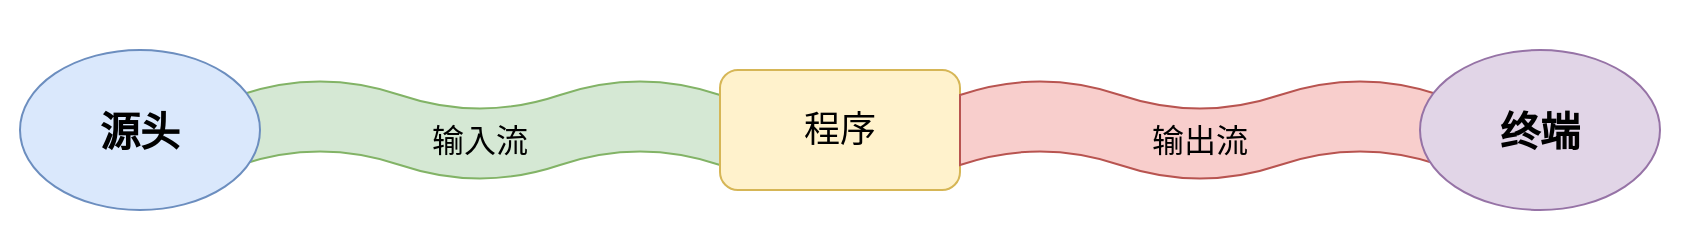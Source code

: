 <mxfile version="13.9.9" type="device"><diagram id="jvQgt672UtzamVrG0jzl" name="第 1 页"><mxGraphModel dx="1038" dy="607" grid="1" gridSize="10" guides="1" tooltips="1" connect="1" arrows="1" fold="1" page="1" pageScale="1" pageWidth="827" pageHeight="1169" math="0" shadow="0"><root><mxCell id="0"/><mxCell id="1" parent="0"/><mxCell id="tuUMgtRKI8VdLHVryW3C-1" value="" style="verticalLabelPosition=bottom;verticalAlign=top;html=1;shape=mxgraph.basic.wave2;dy=0.3;fillColor=#d5e8d4;strokeColor=#82b366;" vertex="1" parent="1"><mxGeometry x="160" y="200" width="240" height="50" as="geometry"/></mxCell><mxCell id="tuUMgtRKI8VdLHVryW3C-5" value="&lt;font style=&quot;font-size: 18px&quot;&gt;程序&lt;/font&gt;" style="rounded=1;whiteSpace=wrap;html=1;fillColor=#fff2cc;strokeColor=#d6b656;" vertex="1" parent="1"><mxGeometry x="400" y="195" width="120" height="60" as="geometry"/></mxCell><mxCell id="tuUMgtRKI8VdLHVryW3C-6" value="" style="verticalLabelPosition=bottom;verticalAlign=top;html=1;shape=mxgraph.basic.wave2;dy=0.3;fillColor=#f8cecc;strokeColor=#b85450;" vertex="1" parent="1"><mxGeometry x="520" y="200" width="240" height="50" as="geometry"/></mxCell><mxCell id="tuUMgtRKI8VdLHVryW3C-9" value="&lt;b&gt;&lt;font style=&quot;font-size: 20px&quot;&gt;源头&lt;/font&gt;&lt;/b&gt;" style="ellipse;whiteSpace=wrap;html=1;fillColor=#dae8fc;strokeColor=#6c8ebf;" vertex="1" parent="1"><mxGeometry x="50" y="185" width="120" height="80" as="geometry"/></mxCell><mxCell id="tuUMgtRKI8VdLHVryW3C-10" value="&lt;b&gt;&lt;font style=&quot;font-size: 20px&quot;&gt;终端&lt;/font&gt;&lt;/b&gt;" style="ellipse;whiteSpace=wrap;html=1;fillColor=#e1d5e7;strokeColor=#9673a6;" vertex="1" parent="1"><mxGeometry x="750" y="185" width="120" height="80" as="geometry"/></mxCell><mxCell id="tuUMgtRKI8VdLHVryW3C-11" value="&lt;div&gt;&lt;span&gt;输入流&lt;/span&gt;&lt;/div&gt;" style="text;html=1;strokeColor=none;fillColor=none;align=center;verticalAlign=middle;whiteSpace=wrap;rounded=0;fontSize=16;" vertex="1" parent="1"><mxGeometry x="215" y="220" width="130" height="20" as="geometry"/></mxCell><mxCell id="tuUMgtRKI8VdLHVryW3C-13" value="&lt;div&gt;&lt;span&gt;输出流&lt;/span&gt;&lt;/div&gt;" style="text;html=1;strokeColor=none;fillColor=none;align=center;verticalAlign=middle;whiteSpace=wrap;rounded=0;fontSize=16;" vertex="1" parent="1"><mxGeometry x="575" y="220" width="130" height="20" as="geometry"/></mxCell><mxCell id="tuUMgtRKI8VdLHVryW3C-14" value="nxt" style="text;html=1;strokeColor=none;fillColor=none;align=center;verticalAlign=middle;whiteSpace=wrap;rounded=0;fontSize=16;fontColor=#FFFFFF;" vertex="1" parent="1"><mxGeometry x="840" y="160" width="40" height="20" as="geometry"/></mxCell><mxCell id="tuUMgtRKI8VdLHVryW3C-15" value="nxt" style="text;html=1;strokeColor=none;fillColor=none;align=center;verticalAlign=middle;whiteSpace=wrap;rounded=0;fontSize=16;fontColor=#FFFFFF;" vertex="1" parent="1"><mxGeometry x="40" y="265" width="40" height="20" as="geometry"/></mxCell></root></mxGraphModel></diagram></mxfile>